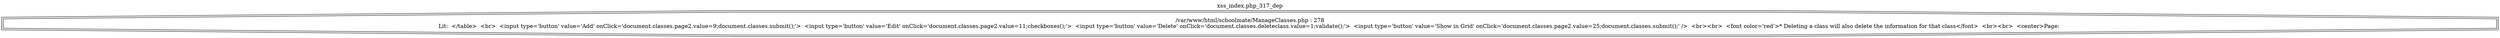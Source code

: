 digraph cfg {
  label="xss_index.php_317_dep";
  labelloc=t;
  n1 [shape=doubleoctagon, label="/var/www/html/schoolmate/ManageClasses.php : 278\nLit:  </table>  <br>  <input type='button' value='Add' onClick='document.classes.page2.value=9;document.classes.submit();'>  <input type='button' value='Edit' onClick='document.classes.page2.value=11;checkboxes();'>  <input type='button' value='Delete' onClick='document.classes.deleteclass.value=1;validate();'>  <input type='button' value='Show in Grid' onClick='document.classes.page2.value=25;document.classes.submit();' />  <br><br>  <font color='red'>* Deleting a class will also delete the information for that class</font>  <br><br>  <center>Page: \n"];
}
